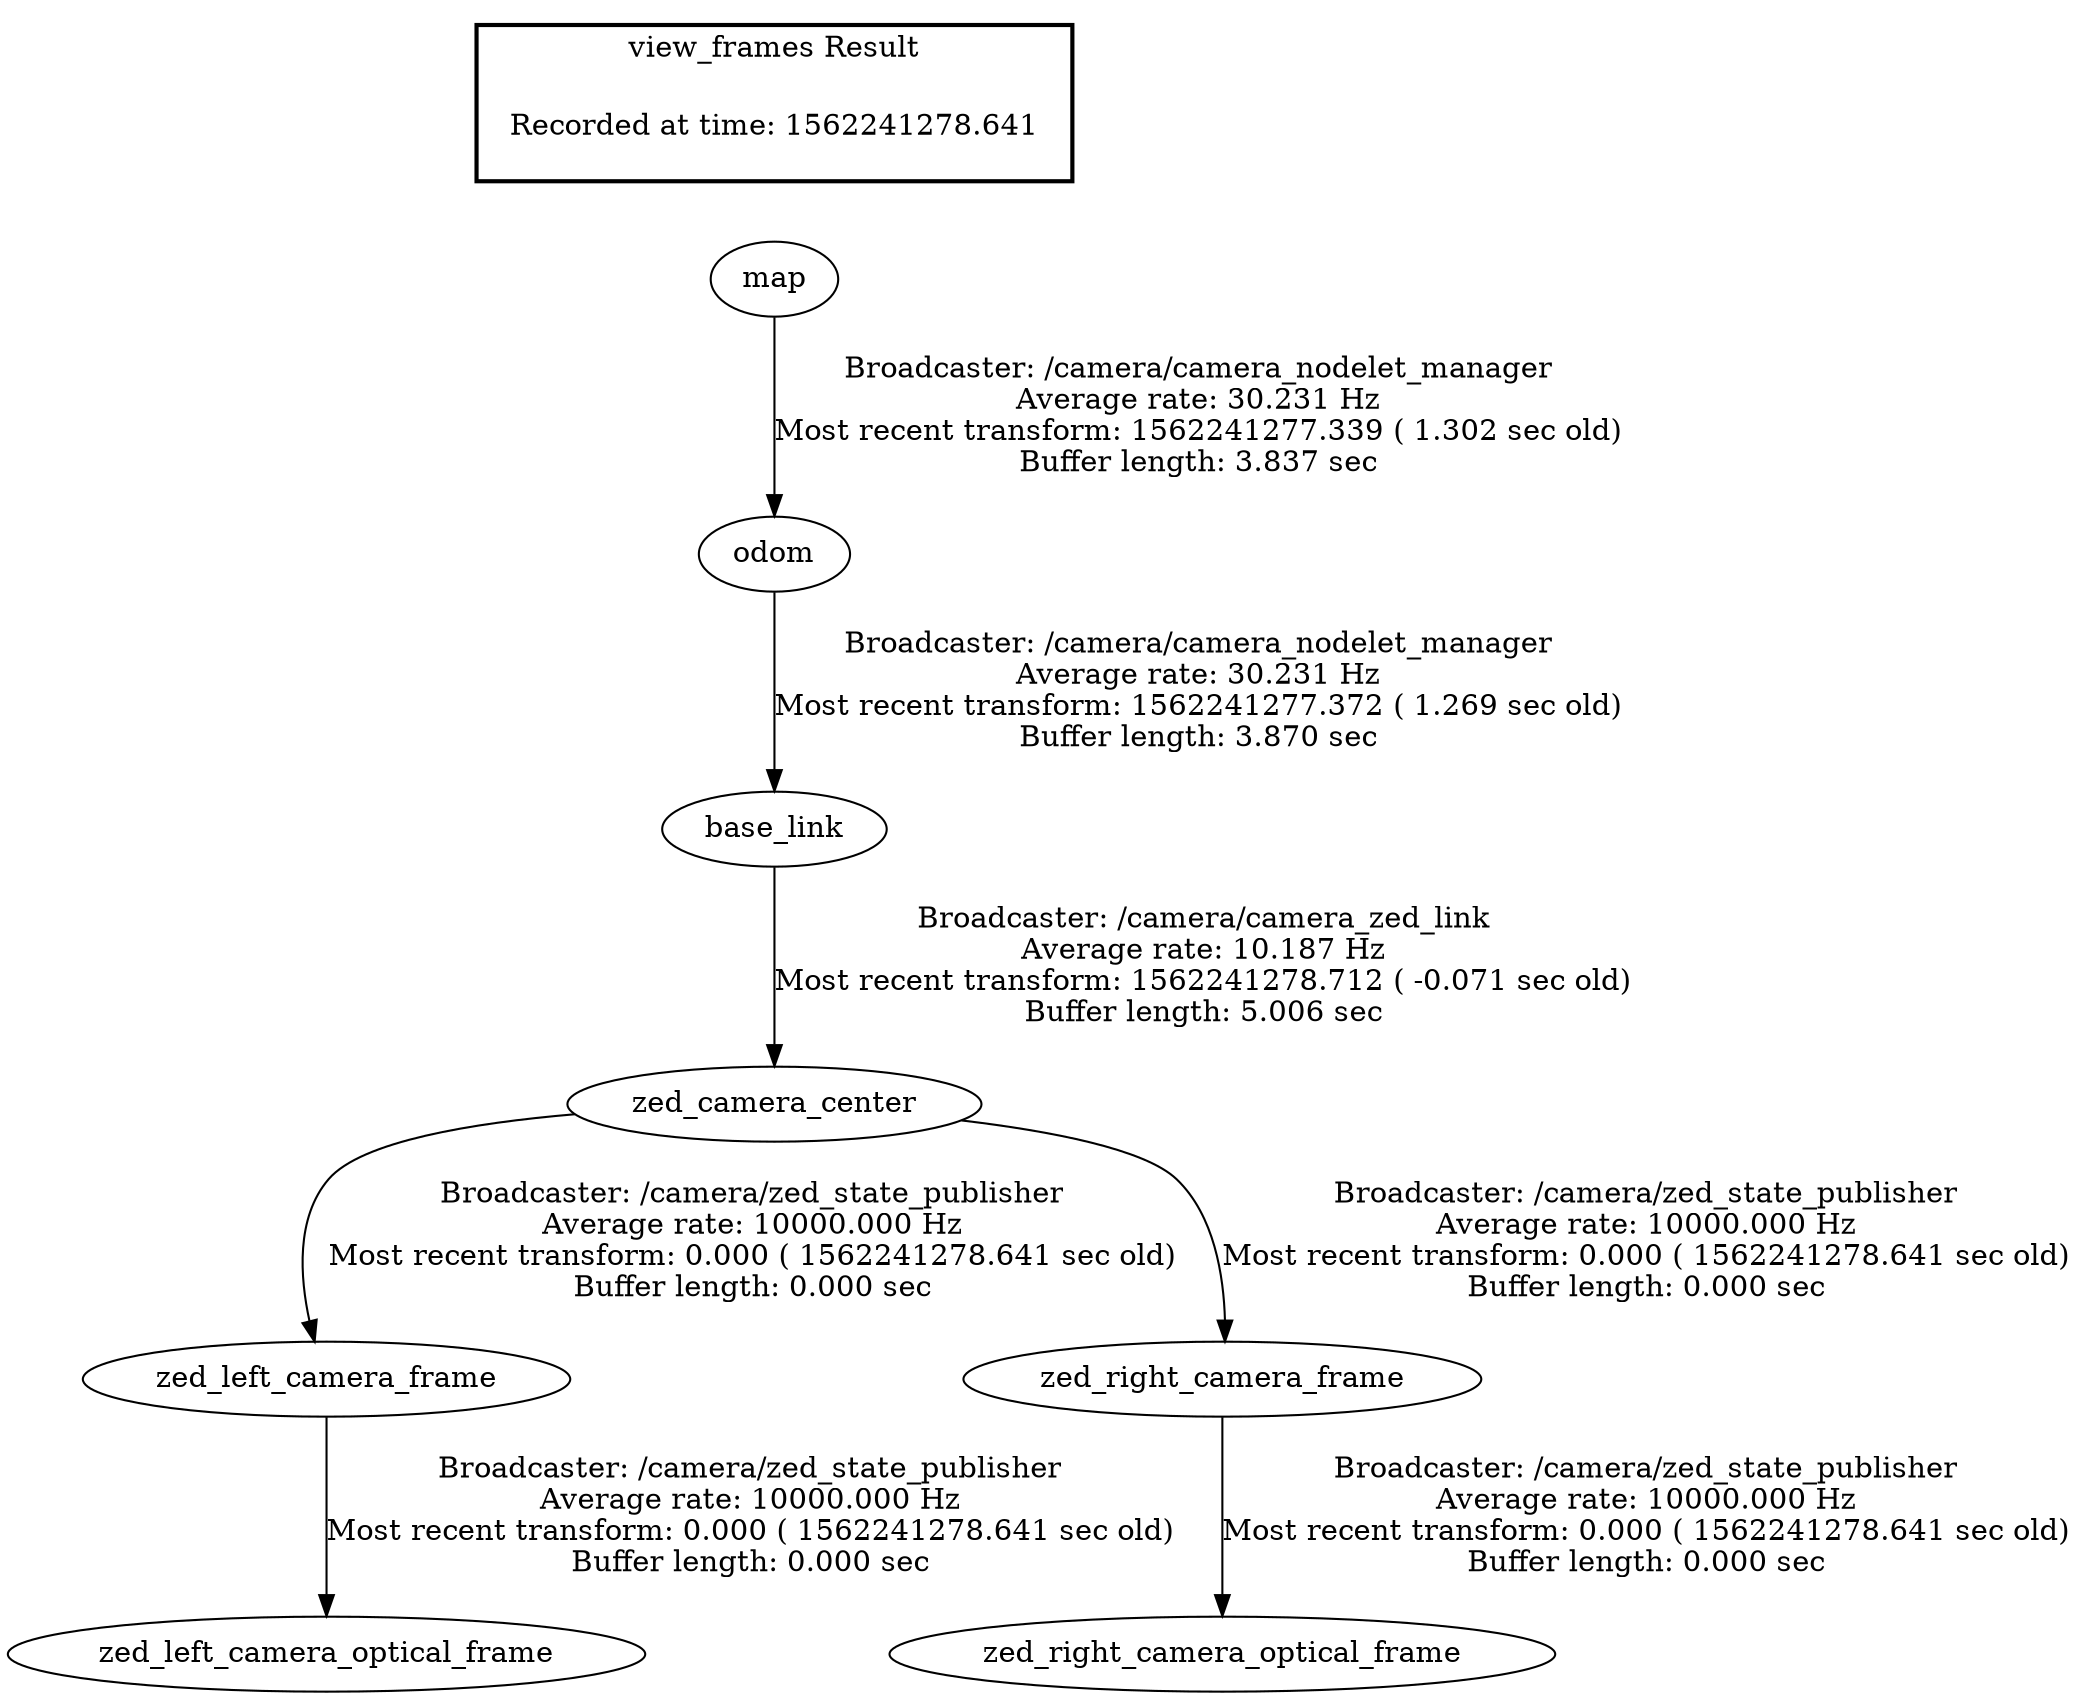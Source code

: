 digraph G {
"base_link" -> "zed_camera_center"[label="Broadcaster: /camera/camera_zed_link\nAverage rate: 10.187 Hz\nMost recent transform: 1562241278.712 ( -0.071 sec old)\nBuffer length: 5.006 sec\n"];
"odom" -> "base_link"[label="Broadcaster: /camera/camera_nodelet_manager\nAverage rate: 30.231 Hz\nMost recent transform: 1562241277.372 ( 1.269 sec old)\nBuffer length: 3.870 sec\n"];
"map" -> "odom"[label="Broadcaster: /camera/camera_nodelet_manager\nAverage rate: 30.231 Hz\nMost recent transform: 1562241277.339 ( 1.302 sec old)\nBuffer length: 3.837 sec\n"];
"zed_camera_center" -> "zed_left_camera_frame"[label="Broadcaster: /camera/zed_state_publisher\nAverage rate: 10000.000 Hz\nMost recent transform: 0.000 ( 1562241278.641 sec old)\nBuffer length: 0.000 sec\n"];
"zed_left_camera_frame" -> "zed_left_camera_optical_frame"[label="Broadcaster: /camera/zed_state_publisher\nAverage rate: 10000.000 Hz\nMost recent transform: 0.000 ( 1562241278.641 sec old)\nBuffer length: 0.000 sec\n"];
"zed_camera_center" -> "zed_right_camera_frame"[label="Broadcaster: /camera/zed_state_publisher\nAverage rate: 10000.000 Hz\nMost recent transform: 0.000 ( 1562241278.641 sec old)\nBuffer length: 0.000 sec\n"];
"zed_right_camera_frame" -> "zed_right_camera_optical_frame"[label="Broadcaster: /camera/zed_state_publisher\nAverage rate: 10000.000 Hz\nMost recent transform: 0.000 ( 1562241278.641 sec old)\nBuffer length: 0.000 sec\n"];
edge [style=invis];
 subgraph cluster_legend { style=bold; color=black; label ="view_frames Result";
"Recorded at time: 1562241278.641"[ shape=plaintext ] ;
 }->"map";
}